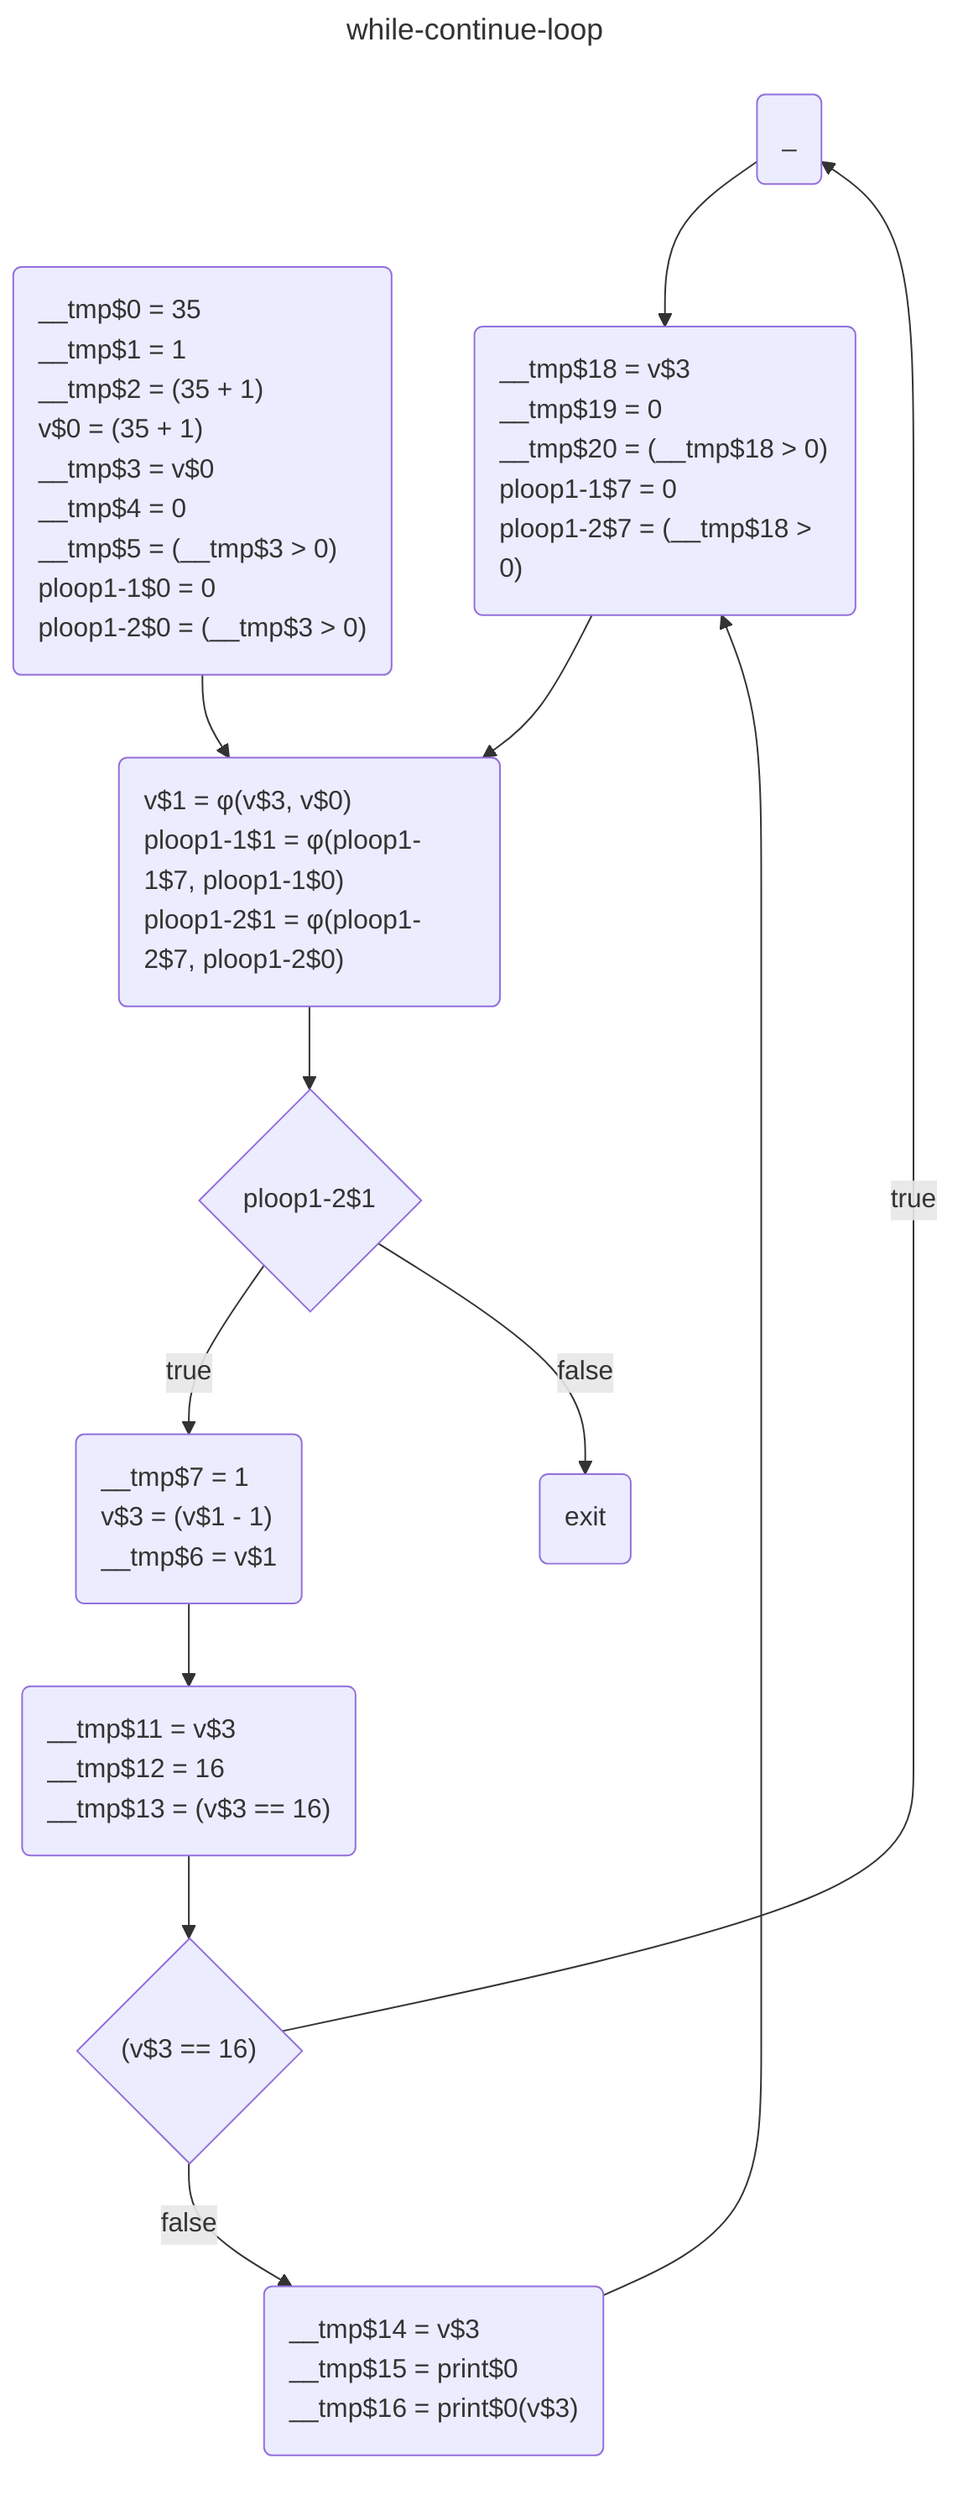 ---
title: while-continue-loop
---
flowchart TD
	if_true$16("_"):::defstyle
	if_merged$18("__tmp$14 = v$3<br>__tmp$15 = print$0<br>__tmp$16 = print$0(v$3)"):::defstyle
	while_exit$19("exit"):::defstyle
	while_start$11("v$1 = φ(v$3, v$0)<br>ploop1-1$1 = φ(ploop1-1$7, ploop1-1$0)<br>ploop1-2$1 = φ(ploop1-2$7, ploop1-2$0)"):::defstyle
	entry$10("__tmp$0 = 35<br>__tmp$1 = 1<br>__tmp$2 = (35 + 1)<br>v$0 = (35 + 1)<br>__tmp$3 = v$0<br>__tmp$4 = 0<br>__tmp$5 = (__tmp$3 > 0)<br>ploop1-1$0 = 0<br>ploop1-2$0 = (__tmp$3 > 0)"):::defstyle
	cond$12{"ploop1-2$1"}:::defstyle
	null$17("__tmp$18 = v$3<br>__tmp$19 = 0<br>__tmp$20 = (__tmp$18 > 0)<br>ploop1-1$7 = 0<br>ploop1-2$7 = (__tmp$18 > 0)"):::defstyle
	cond$15{"(v$3 == 16)"}:::defstyle
	if_cond$14("__tmp$11 = v$3<br>__tmp$12 = 16<br>__tmp$13 = (v$3 == 16)"):::defstyle
	while_body$13("__tmp$7 = 1<br>v$3 = (v$1 - 1)<br>__tmp$6 = v$1"):::defstyle
	cond$12 --> |"true"| while_body$13
	null$17 -->  while_start$11
	entry$10 -->  while_start$11
	if_merged$18 -->  null$17
	while_body$13 -->  if_cond$14
	cond$15 --> |"false"| if_merged$18
	if_cond$14 -->  cond$15
	cond$15 --> |"true"| if_true$16
	cond$12 --> |"false"| while_exit$19
	if_true$16 -->  null$17
	while_start$11 -->  cond$12
classDef defstyle text-align: left;